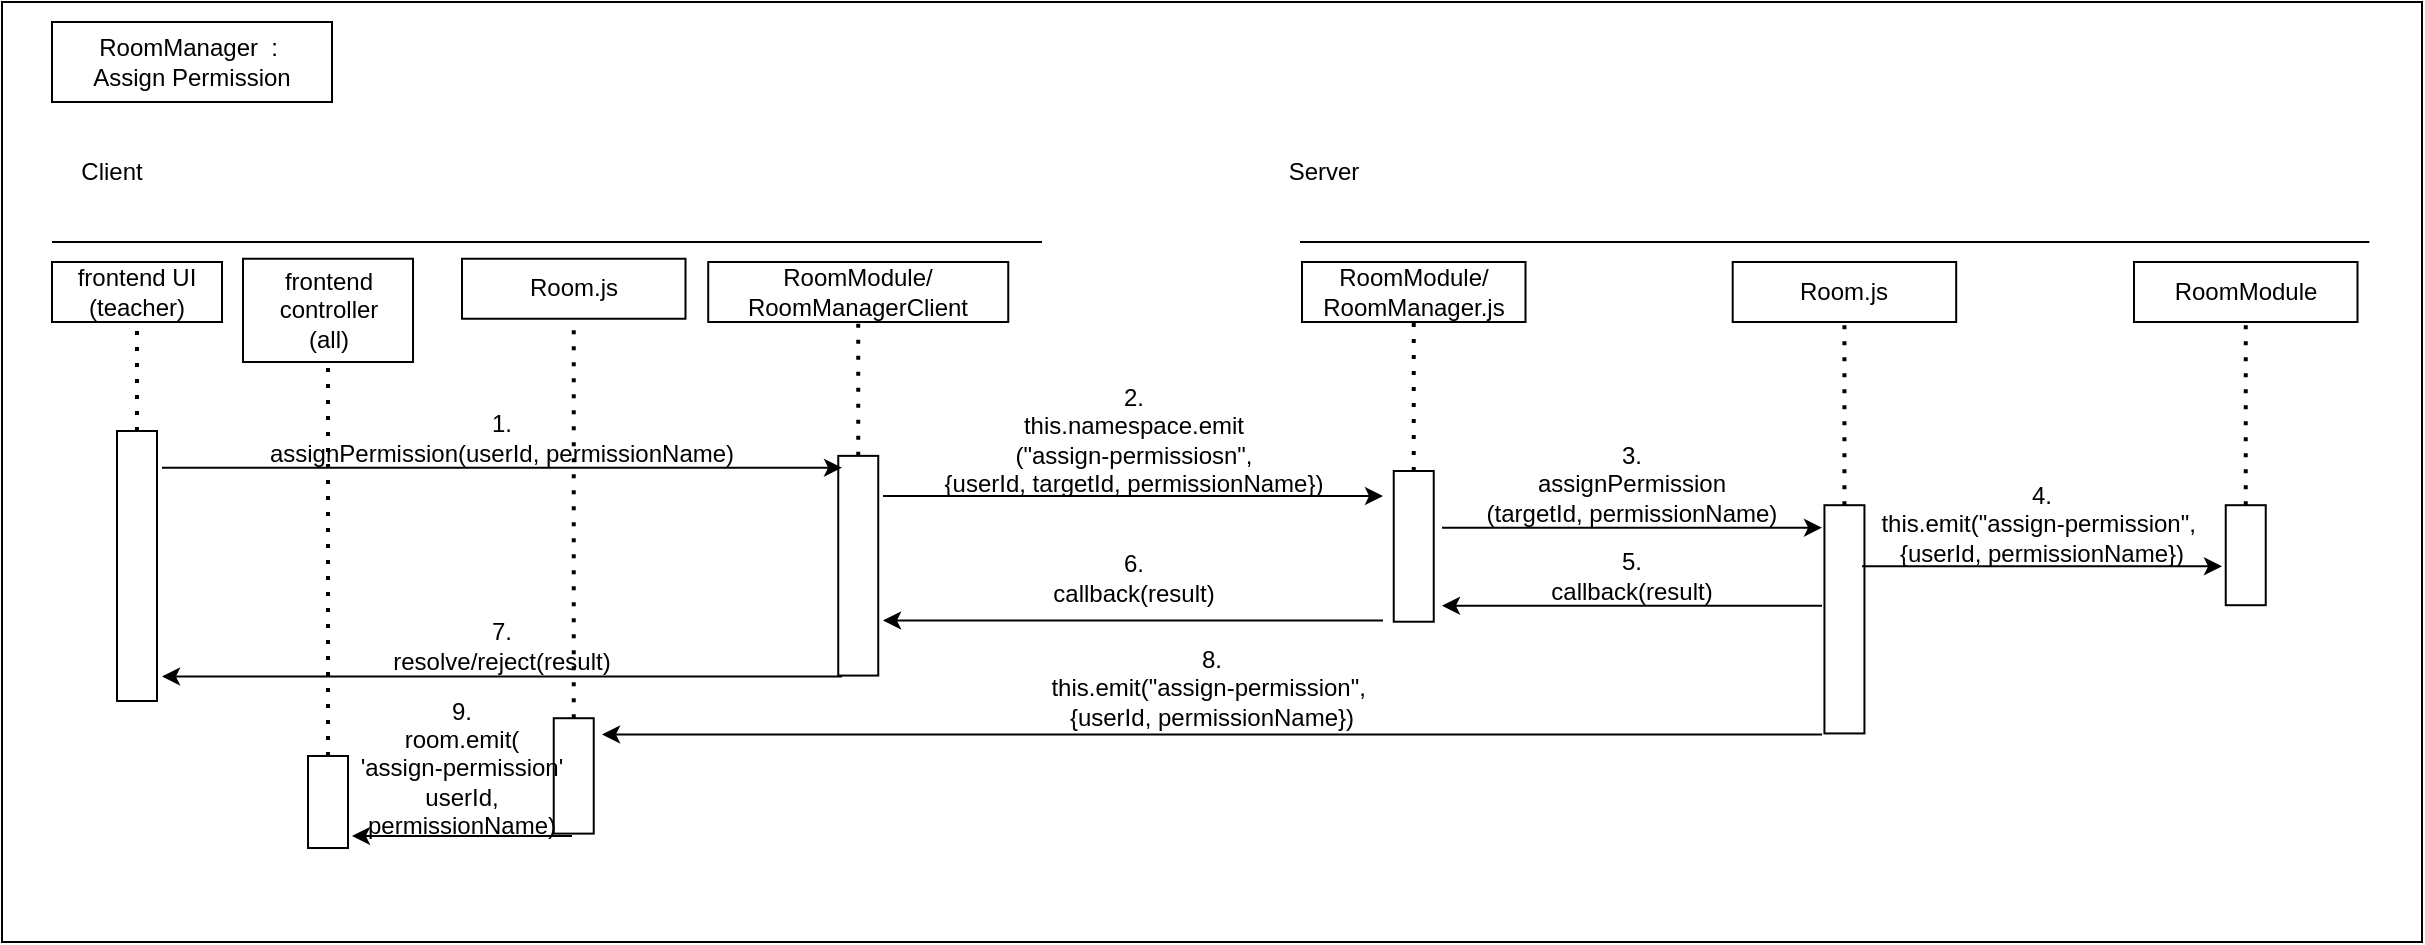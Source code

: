 <mxfile version="20.8.21" type="github"><diagram id="Z87XCZslrCXwQrkr19RX" name="Page-1"><mxGraphModel dx="2261" dy="707" grid="1" gridSize="10" guides="1" tooltips="1" connect="1" arrows="1" fold="1" page="1" pageScale="1" pageWidth="827" pageHeight="1169" math="0" shadow="0"><root><mxCell id="0"/><mxCell id="1" parent="0"/><mxCell id="S6yvC7qdEsfKQvKiLP5z-28" value="" style="rounded=0;whiteSpace=wrap;html=1;" parent="1" vertex="1"><mxGeometry x="-770" y="60" width="1210" height="470" as="geometry"/></mxCell><mxCell id="S6yvC7qdEsfKQvKiLP5z-32" value="" style="endArrow=none;dashed=1;html=1;dashPattern=1 3;strokeWidth=2;rounded=0;entryX=0.5;entryY=1;entryDx=0;entryDy=0;startArrow=none;" parent="1" source="S6yvC7qdEsfKQvKiLP5z-33" target="S6yvC7qdEsfKQvKiLP5z-30" edge="1"><mxGeometry width="50" height="50" relative="1" as="geometry"><mxPoint x="-528.19" y="640" as="sourcePoint"/><mxPoint x="-528.19" y="270" as="targetPoint"/></mxGeometry></mxCell><mxCell id="S6yvC7qdEsfKQvKiLP5z-27" value="" style="rounded=0;whiteSpace=wrap;html=1;" parent="1" vertex="1"><mxGeometry x="-745" y="70" width="140" height="40" as="geometry"/></mxCell><mxCell id="S6yvC7qdEsfKQvKiLP5z-3" value="RoomModule/&lt;br&gt;RoomManager.js" style="rounded=0;whiteSpace=wrap;html=1;" parent="1" vertex="1"><mxGeometry x="-120" y="190" width="111.75" height="30" as="geometry"/></mxCell><mxCell id="S6yvC7qdEsfKQvKiLP5z-6" value="" style="endArrow=none;dashed=1;html=1;dashPattern=1 3;strokeWidth=2;rounded=0;entryX=0.5;entryY=1;entryDx=0;entryDy=0;startArrow=none;" parent="1" source="QYz8oIN1GEiqAUlNkPk4-4" target="S6yvC7qdEsfKQvKiLP5z-3" edge="1"><mxGeometry width="50" height="50" relative="1" as="geometry"><mxPoint x="-87.75" y="690" as="sourcePoint"/><mxPoint x="58.5" y="280" as="targetPoint"/></mxGeometry></mxCell><mxCell id="S6yvC7qdEsfKQvKiLP5z-9" value="" style="endArrow=none;html=1;rounded=0;" parent="1" edge="1"><mxGeometry width="50" height="50" relative="1" as="geometry"><mxPoint x="-745" y="180" as="sourcePoint"/><mxPoint x="-250" y="180" as="targetPoint"/></mxGeometry></mxCell><mxCell id="S6yvC7qdEsfKQvKiLP5z-10" value="" style="endArrow=none;html=1;rounded=0;" parent="1" edge="1"><mxGeometry width="50" height="50" relative="1" as="geometry"><mxPoint x="-121" y="180" as="sourcePoint"/><mxPoint x="413.69" y="180" as="targetPoint"/></mxGeometry></mxCell><mxCell id="S6yvC7qdEsfKQvKiLP5z-11" value="Client" style="text;strokeColor=none;align=center;fillColor=none;html=1;verticalAlign=middle;whiteSpace=wrap;rounded=0;" parent="1" vertex="1"><mxGeometry x="-745" y="130" width="60" height="30" as="geometry"/></mxCell><mxCell id="S6yvC7qdEsfKQvKiLP5z-12" value="Server" style="text;strokeColor=none;align=center;fillColor=none;html=1;verticalAlign=middle;whiteSpace=wrap;rounded=0;" parent="1" vertex="1"><mxGeometry x="-139.5" y="130" width="60" height="30" as="geometry"/></mxCell><mxCell id="S6yvC7qdEsfKQvKiLP5z-26" value="RoomManager&amp;nbsp;&amp;nbsp;:&amp;nbsp;&lt;br&gt;Assign Permission" style="text;strokeColor=none;align=center;fillColor=none;html=1;verticalAlign=middle;whiteSpace=wrap;rounded=0;" parent="1" vertex="1"><mxGeometry x="-740" y="75" width="130" height="30" as="geometry"/></mxCell><mxCell id="S6yvC7qdEsfKQvKiLP5z-30" value="RoomModule/&lt;br&gt;RoomManagerClient" style="rounded=0;whiteSpace=wrap;html=1;" parent="1" vertex="1"><mxGeometry x="-416.89" y="190" width="150.01" height="30" as="geometry"/></mxCell><mxCell id="S6yvC7qdEsfKQvKiLP5z-33" value="" style="rounded=0;whiteSpace=wrap;html=1;rotation=90;" parent="1" vertex="1"><mxGeometry x="-396.8" y="331.86" width="109.85" height="20" as="geometry"/></mxCell><mxCell id="QYz8oIN1GEiqAUlNkPk4-4" value="" style="rounded=0;whiteSpace=wrap;html=1;rotation=90;spacing=4;" parent="1" vertex="1"><mxGeometry x="-101.81" y="322.18" width="75.36" height="20" as="geometry"/></mxCell><mxCell id="MCn9pfl6cx8tljpHCmL5-1" value="" style="endArrow=classic;html=1;rounded=0;entryX=1;entryY=1;entryDx=0;entryDy=0;exitX=0;exitY=1;exitDx=0;exitDy=0;" parent="1" source="MCn9pfl6cx8tljpHCmL5-3" target="MCn9pfl6cx8tljpHCmL5-3" edge="1"><mxGeometry width="50" height="50" relative="1" as="geometry"><mxPoint x="-738.96" y="286.84" as="sourcePoint"/><mxPoint x="-300" y="331" as="targetPoint"/></mxGeometry></mxCell><mxCell id="MCn9pfl6cx8tljpHCmL5-3" value="1. &lt;br&gt;assignPermission(userId, permissionName)" style="text;strokeColor=none;align=center;fillColor=none;html=1;verticalAlign=middle;whiteSpace=wrap;rounded=0;" parent="1" vertex="1"><mxGeometry x="-690" y="262.82" width="340" height="30" as="geometry"/></mxCell><mxCell id="MCn9pfl6cx8tljpHCmL5-5" value="frontend UI&lt;br&gt;(teacher)" style="rounded=0;whiteSpace=wrap;html=1;" parent="1" vertex="1"><mxGeometry x="-745" y="190" width="85" height="30" as="geometry"/></mxCell><mxCell id="MCn9pfl6cx8tljpHCmL5-6" value="" style="rounded=0;whiteSpace=wrap;html=1;rotation=90;spacing=4;" parent="1" vertex="1"><mxGeometry x="-770" y="332" width="135" height="20" as="geometry"/></mxCell><mxCell id="MCn9pfl6cx8tljpHCmL5-7" value="" style="endArrow=none;dashed=1;html=1;dashPattern=1 3;strokeWidth=2;rounded=0;entryX=0.5;entryY=1;entryDx=0;entryDy=0;exitX=0;exitY=0.5;exitDx=0;exitDy=0;" parent="1" source="MCn9pfl6cx8tljpHCmL5-6" target="MCn9pfl6cx8tljpHCmL5-5" edge="1"><mxGeometry width="50" height="50" relative="1" as="geometry"><mxPoint x="-350" y="350" as="sourcePoint"/><mxPoint x="-300" y="300" as="targetPoint"/></mxGeometry></mxCell><mxCell id="MCn9pfl6cx8tljpHCmL5-8" value="2.&lt;br&gt;this.namespace.emit&lt;br&gt;(&quot;assign-permissiosn&quot;, &lt;br&gt;{userId, targetId, permissionName})" style="text;strokeColor=none;align=center;fillColor=none;html=1;verticalAlign=middle;whiteSpace=wrap;rounded=0;" parent="1" vertex="1"><mxGeometry x="-329.5" y="250" width="250" height="57" as="geometry"/></mxCell><mxCell id="MCn9pfl6cx8tljpHCmL5-9" value="" style="endArrow=classic;html=1;rounded=0;exitX=0;exitY=1;exitDx=0;exitDy=0;entryX=1;entryY=1;entryDx=0;entryDy=0;" parent="1" source="MCn9pfl6cx8tljpHCmL5-8" target="MCn9pfl6cx8tljpHCmL5-8" edge="1"><mxGeometry width="50" height="50" relative="1" as="geometry"><mxPoint x="-250" y="340" as="sourcePoint"/><mxPoint x="-200" y="290" as="targetPoint"/></mxGeometry></mxCell><mxCell id="MCn9pfl6cx8tljpHCmL5-10" value="Room.js" style="rounded=0;whiteSpace=wrap;html=1;" parent="1" vertex="1"><mxGeometry x="95.35" y="190" width="111.75" height="30" as="geometry"/></mxCell><mxCell id="MCn9pfl6cx8tljpHCmL5-11" value="" style="endArrow=none;dashed=1;html=1;dashPattern=1 3;strokeWidth=2;rounded=0;entryX=0.5;entryY=1;entryDx=0;entryDy=0;startArrow=none;" parent="1" source="MCn9pfl6cx8tljpHCmL5-12" target="MCn9pfl6cx8tljpHCmL5-10" edge="1"><mxGeometry width="50" height="50" relative="1" as="geometry"><mxPoint x="42.25" y="690" as="sourcePoint"/><mxPoint x="188.5" y="280" as="targetPoint"/></mxGeometry></mxCell><mxCell id="MCn9pfl6cx8tljpHCmL5-12" value="" style="rounded=0;whiteSpace=wrap;html=1;rotation=90;spacing=4;" parent="1" vertex="1"><mxGeometry x="94.16" y="358.66" width="114.12" height="20" as="geometry"/></mxCell><mxCell id="MCn9pfl6cx8tljpHCmL5-13" value="" style="endArrow=classic;html=1;rounded=0;entryX=1;entryY=1;entryDx=0;entryDy=0;exitX=0;exitY=1;exitDx=0;exitDy=0;" parent="1" source="MCn9pfl6cx8tljpHCmL5-14" target="MCn9pfl6cx8tljpHCmL5-14" edge="1"><mxGeometry width="50" height="50" relative="1" as="geometry"><mxPoint x="-250" y="350" as="sourcePoint"/><mxPoint x="-200" y="300" as="targetPoint"/></mxGeometry></mxCell><mxCell id="MCn9pfl6cx8tljpHCmL5-14" value="3.&lt;br&gt;assignPermission&lt;br&gt;(targetId, permissionName)" style="text;strokeColor=none;align=center;fillColor=none;html=1;verticalAlign=middle;whiteSpace=wrap;rounded=0;" parent="1" vertex="1"><mxGeometry x="-50" y="280" width="190" height="42.82" as="geometry"/></mxCell><mxCell id="MCn9pfl6cx8tljpHCmL5-16" value="" style="endArrow=classic;html=1;rounded=0;exitX=1;exitY=1;exitDx=0;exitDy=0;entryX=0;entryY=1;entryDx=0;entryDy=0;" parent="1" source="MCn9pfl6cx8tljpHCmL5-17" target="MCn9pfl6cx8tljpHCmL5-17" edge="1"><mxGeometry width="50" height="50" relative="1" as="geometry"><mxPoint x="-250" y="340" as="sourcePoint"/><mxPoint x="-200" y="290" as="targetPoint"/></mxGeometry></mxCell><mxCell id="MCn9pfl6cx8tljpHCmL5-17" value="5.&lt;br&gt;callback(result)" style="text;strokeColor=none;align=center;fillColor=none;html=1;verticalAlign=middle;whiteSpace=wrap;rounded=0;" parent="1" vertex="1"><mxGeometry x="-50" y="331.86" width="190" height="30" as="geometry"/></mxCell><mxCell id="MCn9pfl6cx8tljpHCmL5-18" value="" style="endArrow=classic;html=1;rounded=0;exitX=1;exitY=1;exitDx=0;exitDy=0;entryX=0;entryY=1;entryDx=0;entryDy=0;" parent="1" source="MCn9pfl6cx8tljpHCmL5-19" target="MCn9pfl6cx8tljpHCmL5-19" edge="1"><mxGeometry width="50" height="50" relative="1" as="geometry"><mxPoint x="-250" y="350" as="sourcePoint"/><mxPoint x="-200" y="300" as="targetPoint"/></mxGeometry></mxCell><mxCell id="MCn9pfl6cx8tljpHCmL5-19" value="&lt;br&gt;6.&lt;br&gt;callback(result)" style="text;strokeColor=none;align=center;fillColor=none;html=1;verticalAlign=middle;whiteSpace=wrap;rounded=0;" parent="1" vertex="1"><mxGeometry x="-329.5" y="312.23" width="250" height="57" as="geometry"/></mxCell><mxCell id="MCn9pfl6cx8tljpHCmL5-20" value="7.&lt;br&gt;resolve/reject(result)" style="text;strokeColor=none;align=center;fillColor=none;html=1;verticalAlign=middle;whiteSpace=wrap;rounded=0;" parent="1" vertex="1"><mxGeometry x="-690" y="367.23" width="340" height="30" as="geometry"/></mxCell><mxCell id="MCn9pfl6cx8tljpHCmL5-21" value="" style="endArrow=classic;html=1;rounded=0;exitX=1;exitY=1;exitDx=0;exitDy=0;entryX=0;entryY=1;entryDx=0;entryDy=0;" parent="1" source="MCn9pfl6cx8tljpHCmL5-20" target="MCn9pfl6cx8tljpHCmL5-20" edge="1"><mxGeometry width="50" height="50" relative="1" as="geometry"><mxPoint x="-350" y="340" as="sourcePoint"/><mxPoint x="-300" y="290" as="targetPoint"/></mxGeometry></mxCell><mxCell id="MCn9pfl6cx8tljpHCmL5-23" value="RoomModule" style="rounded=0;whiteSpace=wrap;html=1;" parent="1" vertex="1"><mxGeometry x="296" y="190" width="111.75" height="30" as="geometry"/></mxCell><mxCell id="MCn9pfl6cx8tljpHCmL5-24" value="" style="endArrow=none;dashed=1;html=1;dashPattern=1 3;strokeWidth=2;rounded=0;entryX=0.5;entryY=1;entryDx=0;entryDy=0;startArrow=none;" parent="1" source="MCn9pfl6cx8tljpHCmL5-25" target="MCn9pfl6cx8tljpHCmL5-23" edge="1"><mxGeometry width="50" height="50" relative="1" as="geometry"><mxPoint x="242.9" y="690" as="sourcePoint"/><mxPoint x="389.15" y="280" as="targetPoint"/></mxGeometry></mxCell><mxCell id="MCn9pfl6cx8tljpHCmL5-25" value="" style="rounded=0;whiteSpace=wrap;html=1;rotation=90;spacing=4;" parent="1" vertex="1"><mxGeometry x="326.87" y="326.6" width="50" height="20" as="geometry"/></mxCell><mxCell id="MCn9pfl6cx8tljpHCmL5-26" value="4.&lt;br&gt;this.emit(&quot;assign-permission&quot;,&amp;nbsp;&lt;br&gt;{userId, permissionName})" style="text;strokeColor=none;align=center;fillColor=none;html=1;verticalAlign=middle;whiteSpace=wrap;rounded=0;" parent="1" vertex="1"><mxGeometry x="160" y="300" width="180" height="42.18" as="geometry"/></mxCell><mxCell id="MCn9pfl6cx8tljpHCmL5-28" value="" style="endArrow=classic;html=1;rounded=0;exitX=0;exitY=1;exitDx=0;exitDy=0;entryX=1;entryY=1;entryDx=0;entryDy=0;" parent="1" source="MCn9pfl6cx8tljpHCmL5-26" target="MCn9pfl6cx8tljpHCmL5-26" edge="1"><mxGeometry width="50" height="50" relative="1" as="geometry"><mxPoint x="-250" y="330" as="sourcePoint"/><mxPoint x="-200" y="280" as="targetPoint"/></mxGeometry></mxCell><mxCell id="MCn9pfl6cx8tljpHCmL5-29" value="Room.js" style="rounded=0;whiteSpace=wrap;html=1;" parent="1" vertex="1"><mxGeometry x="-540" y="188.37" width="111.75" height="30" as="geometry"/></mxCell><mxCell id="MCn9pfl6cx8tljpHCmL5-30" value="" style="endArrow=none;dashed=1;html=1;dashPattern=1 3;strokeWidth=2;rounded=0;entryX=0.5;entryY=1;entryDx=0;entryDy=0;startArrow=none;" parent="1" source="MCn9pfl6cx8tljpHCmL5-31" target="MCn9pfl6cx8tljpHCmL5-29" edge="1"><mxGeometry width="50" height="50" relative="1" as="geometry"><mxPoint x="-593.1" y="688.37" as="sourcePoint"/><mxPoint x="-446.85" y="278.37" as="targetPoint"/></mxGeometry></mxCell><mxCell id="MCn9pfl6cx8tljpHCmL5-31" value="" style="rounded=0;whiteSpace=wrap;html=1;rotation=90;spacing=4;" parent="1" vertex="1"><mxGeometry x="-512.98" y="436.96" width="57.7" height="20" as="geometry"/></mxCell><mxCell id="MCn9pfl6cx8tljpHCmL5-32" value="8.&lt;br&gt;this.emit(&quot;assign-permission&quot;,&amp;nbsp;&lt;br&gt;{userId, permissionName})" style="text;strokeColor=none;align=center;fillColor=none;html=1;verticalAlign=middle;whiteSpace=wrap;rounded=0;" parent="1" vertex="1"><mxGeometry x="-470" y="380" width="610" height="46.23" as="geometry"/></mxCell><mxCell id="MCn9pfl6cx8tljpHCmL5-33" value="" style="endArrow=classic;html=1;rounded=0;exitX=1;exitY=1;exitDx=0;exitDy=0;entryX=0;entryY=1;entryDx=0;entryDy=0;" parent="1" source="MCn9pfl6cx8tljpHCmL5-32" target="MCn9pfl6cx8tljpHCmL5-32" edge="1"><mxGeometry width="50" height="50" relative="1" as="geometry"><mxPoint x="-250" y="330" as="sourcePoint"/><mxPoint x="-200" y="280" as="targetPoint"/></mxGeometry></mxCell><mxCell id="MCn9pfl6cx8tljpHCmL5-34" value="frontend controller&lt;br&gt;(all)" style="rounded=0;whiteSpace=wrap;html=1;" parent="1" vertex="1"><mxGeometry x="-649.49" y="188.37" width="85" height="51.63" as="geometry"/></mxCell><mxCell id="MCn9pfl6cx8tljpHCmL5-35" value="" style="rounded=0;whiteSpace=wrap;html=1;rotation=90;spacing=4;" parent="1" vertex="1"><mxGeometry x="-630" y="450" width="46.02" height="20" as="geometry"/></mxCell><mxCell id="MCn9pfl6cx8tljpHCmL5-36" value="" style="endArrow=none;dashed=1;html=1;dashPattern=1 3;strokeWidth=2;rounded=0;entryX=0.5;entryY=1;entryDx=0;entryDy=0;exitX=0;exitY=0.5;exitDx=0;exitDy=0;" parent="1" source="MCn9pfl6cx8tljpHCmL5-35" target="MCn9pfl6cx8tljpHCmL5-34" edge="1"><mxGeometry width="50" height="50" relative="1" as="geometry"><mxPoint x="-200" y="340" as="sourcePoint"/><mxPoint x="-150" y="290" as="targetPoint"/></mxGeometry></mxCell><mxCell id="MCn9pfl6cx8tljpHCmL5-37" value="" style="endArrow=classic;html=1;rounded=0;exitX=1;exitY=1;exitDx=0;exitDy=0;entryX=0;entryY=1;entryDx=0;entryDy=0;" parent="1" source="MCn9pfl6cx8tljpHCmL5-38" target="MCn9pfl6cx8tljpHCmL5-38" edge="1"><mxGeometry width="50" height="50" relative="1" as="geometry"><mxPoint x="-200" y="340" as="sourcePoint"/><mxPoint x="-150" y="290" as="targetPoint"/></mxGeometry></mxCell><mxCell id="MCn9pfl6cx8tljpHCmL5-38" value="9.&lt;br&gt;room.emit(&lt;br&gt;'assign-permission'&lt;br&gt;userId, permissionName)" style="text;strokeColor=none;align=center;fillColor=none;html=1;verticalAlign=middle;whiteSpace=wrap;rounded=0;" parent="1" vertex="1"><mxGeometry x="-595" y="410" width="110" height="66.96" as="geometry"/></mxCell></root></mxGraphModel></diagram></mxfile>
